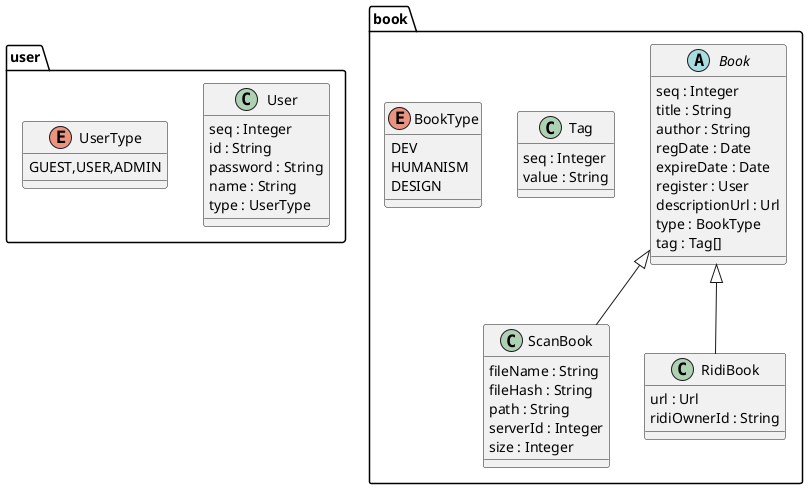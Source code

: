 @startuml

package user{
class User {
    seq : Integer
    id : String
    password : String
    name : String
    type : UserType
}

enum UserType{
    GUEST,USER,ADMIN
}
}
package book {
abstract class Book{
    seq : Integer
    title : String
    author : String
    regDate : Date
    expireDate : Date
    register : User
    descriptionUrl : Url
    type : BookType
    tag : Tag[]
}

class Tag {
    seq : Integer
    value : String
}
Book <|-- ScanBook
Book <|-- RidiBook

class ScanBook{
    fileName : String
    fileHash : String
    path : String
    serverId : Integer
    size : Integer
}

class RidiBook{
    url : Url
    ridiOwnerId : String
}

enum BookType {
    DEV
    HUMANISM
    DESIGN
}
}

@enduml